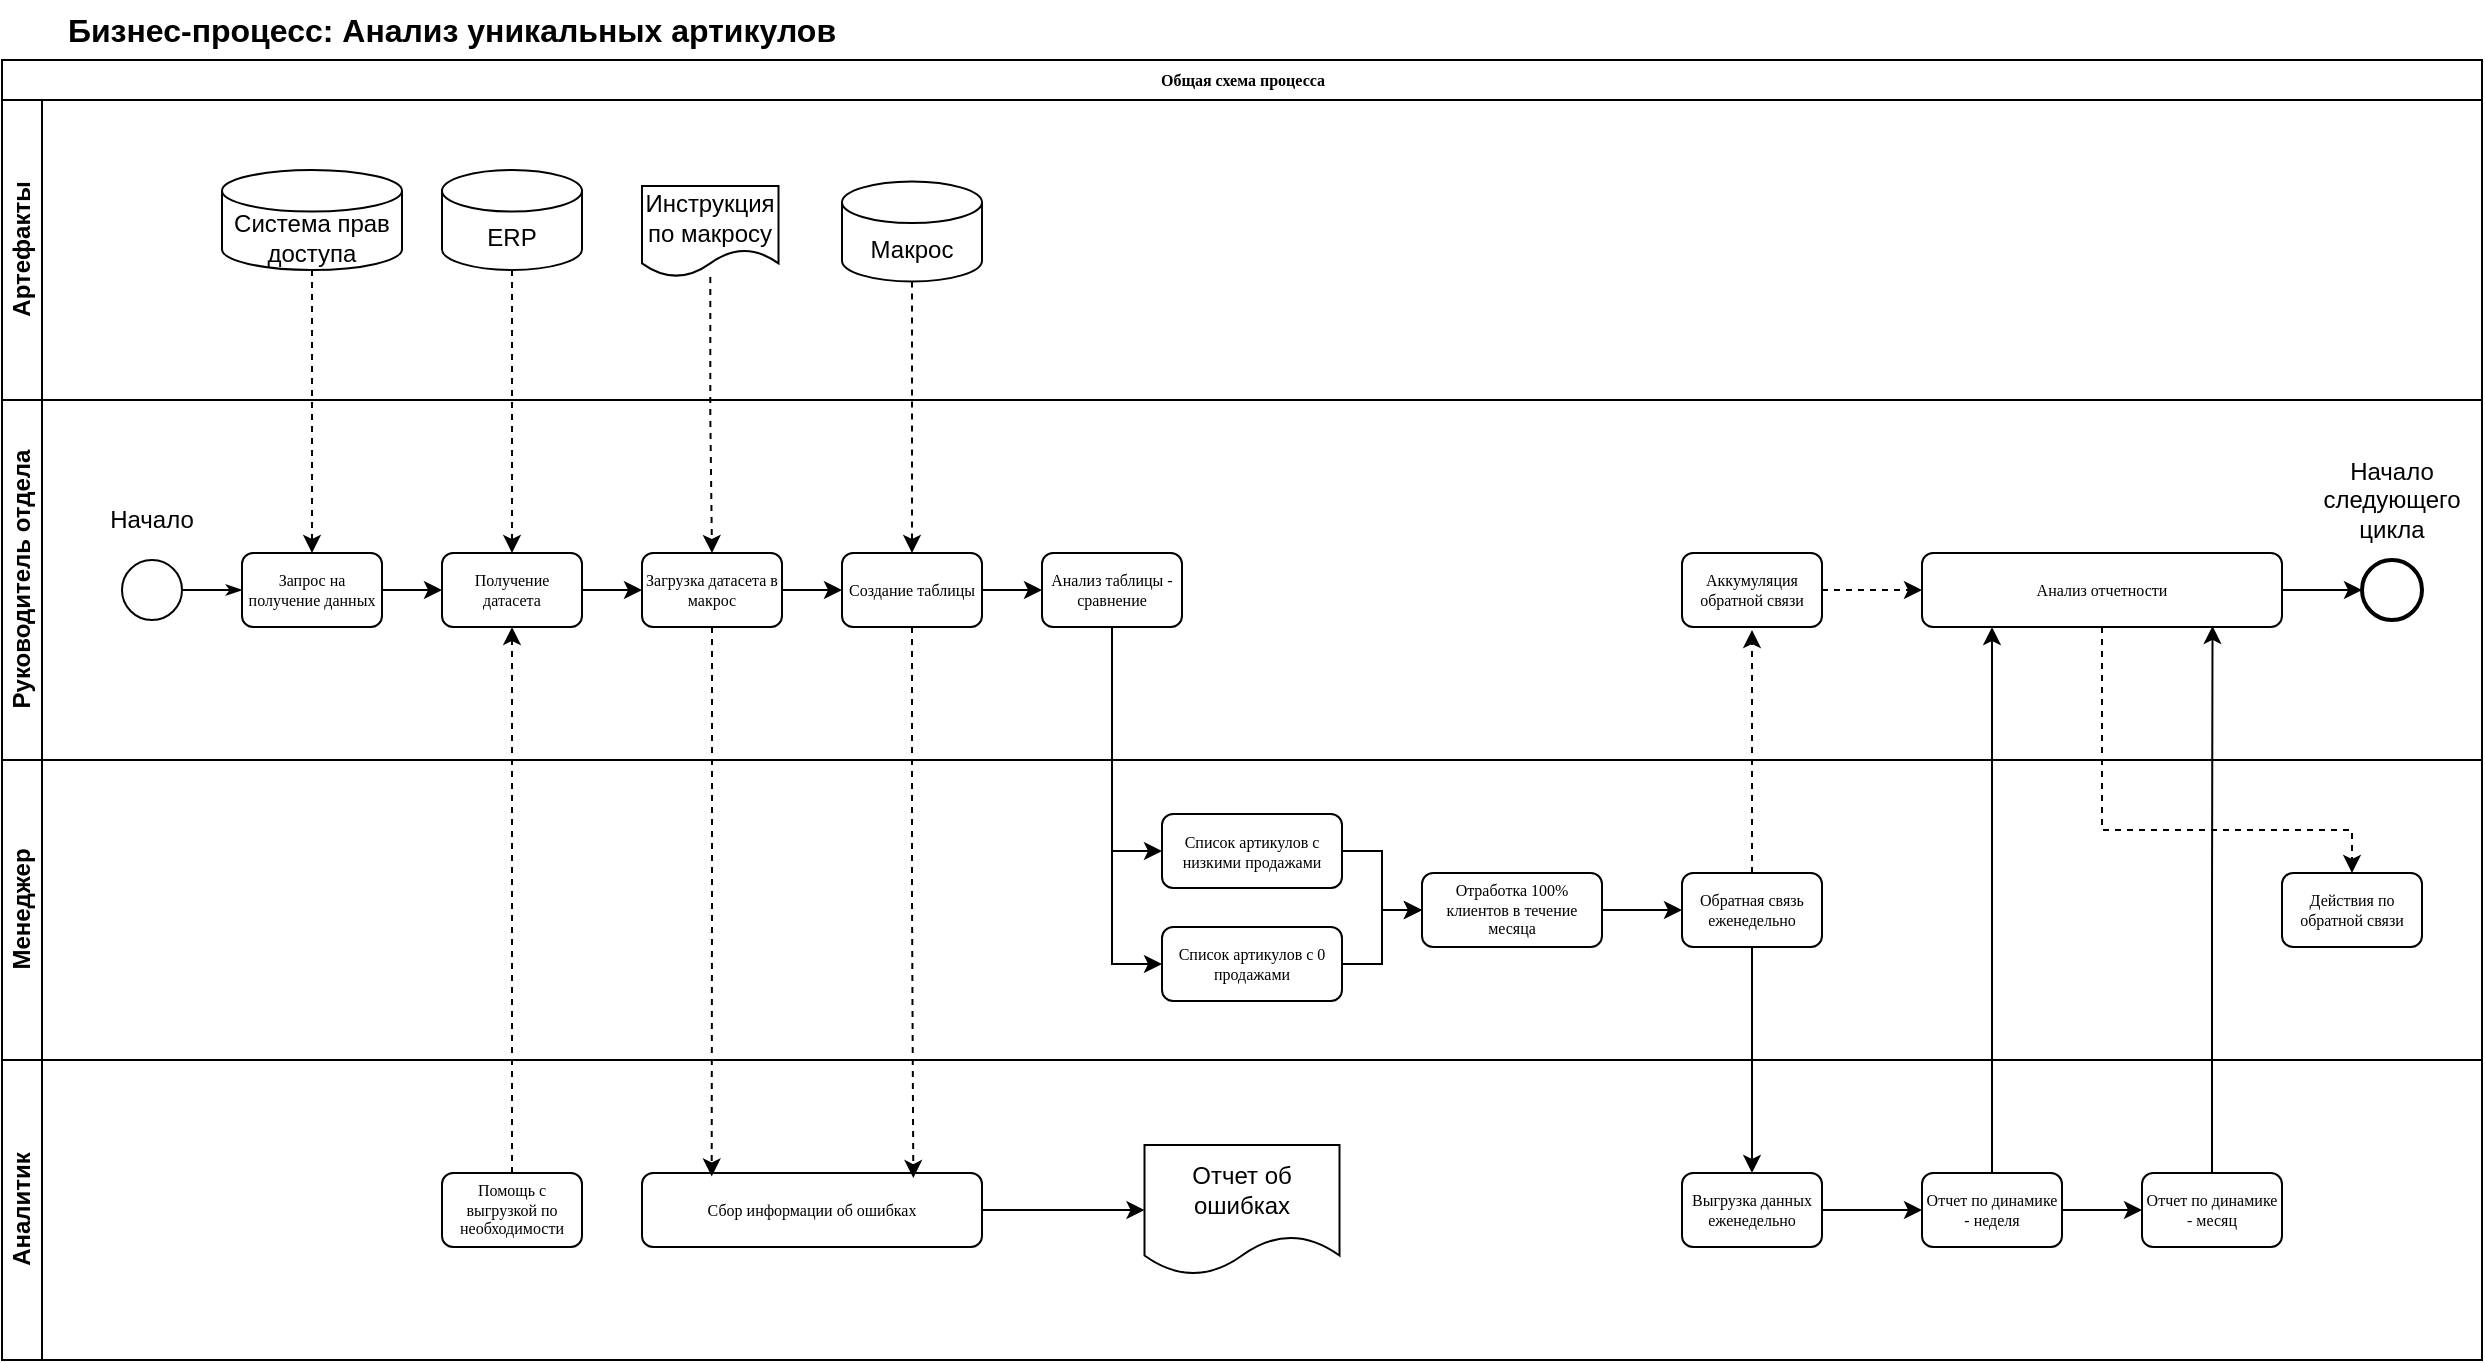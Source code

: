 <mxfile version="24.7.17">
  <diagram name="Page-1" id="c7488fd3-1785-93aa-aadb-54a6760d102a">
    <mxGraphModel dx="1562" dy="810" grid="1" gridSize="10" guides="1" tooltips="1" connect="1" arrows="1" fold="1" page="1" pageScale="1" pageWidth="1100" pageHeight="850" background="none" math="0" shadow="0">
      <root>
        <mxCell id="0" />
        <mxCell id="1" parent="0" />
        <mxCell id="2b4e8129b02d487f-1" value="Общая схема процесса" style="swimlane;html=1;childLayout=stackLayout;horizontal=1;startSize=20;horizontalStack=0;rounded=0;shadow=0;labelBackgroundColor=none;strokeWidth=1;fontFamily=Verdana;fontSize=8;align=center;" parent="1" vertex="1">
          <mxGeometry x="160" y="175" width="1240" height="650" as="geometry">
            <mxRectangle x="180" y="70" width="60" height="20" as="alternateBounds" />
          </mxGeometry>
        </mxCell>
        <mxCell id="2b4e8129b02d487f-2" value="Артефакты" style="swimlane;html=1;startSize=20;horizontal=0;" parent="2b4e8129b02d487f-1" vertex="1">
          <mxGeometry y="20" width="1240" height="150" as="geometry">
            <mxRectangle y="20" width="680" height="30" as="alternateBounds" />
          </mxGeometry>
        </mxCell>
        <mxCell id="6NKQM4wuEK_9R2oRbHEW-5" value="Система прав доступа" style="shape=cylinder3;whiteSpace=wrap;html=1;boundedLbl=1;backgroundOutline=1;size=10.4;" parent="2b4e8129b02d487f-2" vertex="1">
          <mxGeometry x="110" y="35" width="90" height="50" as="geometry" />
        </mxCell>
        <mxCell id="6NKQM4wuEK_9R2oRbHEW-7" value="ERP" style="shape=cylinder3;whiteSpace=wrap;html=1;boundedLbl=1;backgroundOutline=1;size=10.4;" parent="2b4e8129b02d487f-2" vertex="1">
          <mxGeometry x="220" y="35" width="70" height="50" as="geometry" />
        </mxCell>
        <mxCell id="6NKQM4wuEK_9R2oRbHEW-11" value="Инструкция по макросу" style="shape=document;whiteSpace=wrap;html=1;boundedLbl=1;" parent="2b4e8129b02d487f-2" vertex="1">
          <mxGeometry x="320" y="43" width="68.25" height="45.5" as="geometry" />
        </mxCell>
        <mxCell id="6NKQM4wuEK_9R2oRbHEW-15" value="Макрос" style="shape=cylinder3;whiteSpace=wrap;html=1;boundedLbl=1;backgroundOutline=1;size=10.4;" parent="2b4e8129b02d487f-2" vertex="1">
          <mxGeometry x="420" y="40.75" width="70" height="50" as="geometry" />
        </mxCell>
        <mxCell id="2b4e8129b02d487f-3" value="Руководитель отдела" style="swimlane;html=1;startSize=20;horizontal=0;" parent="2b4e8129b02d487f-1" vertex="1">
          <mxGeometry y="170" width="1240" height="180" as="geometry" />
        </mxCell>
        <mxCell id="6NKQM4wuEK_9R2oRbHEW-14" value="Создание таблицы" style="rounded=1;whiteSpace=wrap;html=1;shadow=0;labelBackgroundColor=none;strokeWidth=1;fontFamily=Verdana;fontSize=8;align=center;" parent="2b4e8129b02d487f-3" vertex="1">
          <mxGeometry x="420" y="76.5" width="70" height="37" as="geometry" />
        </mxCell>
        <mxCell id="2b4e8129b02d487f-9" value="Загрузка датасета в макрос" style="rounded=1;whiteSpace=wrap;html=1;shadow=0;labelBackgroundColor=none;strokeWidth=1;fontFamily=Verdana;fontSize=8;align=center;" parent="2b4e8129b02d487f-3" vertex="1">
          <mxGeometry x="320" y="76.5" width="70" height="37" as="geometry" />
        </mxCell>
        <mxCell id="2b4e8129b02d487f-7" value="Получение датасета" style="rounded=1;whiteSpace=wrap;html=1;shadow=0;labelBackgroundColor=none;strokeWidth=1;fontFamily=Verdana;fontSize=8;align=center;" parent="2b4e8129b02d487f-3" vertex="1">
          <mxGeometry x="220" y="76.5" width="70" height="37" as="geometry" />
        </mxCell>
        <mxCell id="2b4e8129b02d487f-6" value="Запрос на получение данных" style="rounded=1;whiteSpace=wrap;html=1;shadow=0;labelBackgroundColor=none;strokeWidth=1;fontFamily=Verdana;fontSize=8;align=center;" parent="2b4e8129b02d487f-3" vertex="1">
          <mxGeometry x="120" y="76.5" width="70" height="37" as="geometry" />
        </mxCell>
        <mxCell id="2b4e8129b02d487f-5" value="" style="ellipse;whiteSpace=wrap;html=1;rounded=0;shadow=0;labelBackgroundColor=none;strokeWidth=1;fontFamily=Verdana;fontSize=8;align=center;" parent="2b4e8129b02d487f-3" vertex="1">
          <mxGeometry x="60" y="80" width="30" height="30" as="geometry" />
        </mxCell>
        <mxCell id="9YEg7d44lWTVzZF0jKLb-2" style="edgeStyle=orthogonalEdgeStyle;rounded=0;orthogonalLoop=1;jettySize=auto;html=1;" edge="1" parent="2b4e8129b02d487f-3" source="2b4e8129b02d487f-9" target="6NKQM4wuEK_9R2oRbHEW-14">
          <mxGeometry relative="1" as="geometry" />
        </mxCell>
        <mxCell id="6NKQM4wuEK_9R2oRbHEW-13" style="edgeStyle=orthogonalEdgeStyle;rounded=0;orthogonalLoop=1;jettySize=auto;html=1;entryX=0;entryY=0.5;entryDx=0;entryDy=0;" parent="2b4e8129b02d487f-3" source="2b4e8129b02d487f-7" target="2b4e8129b02d487f-9" edge="1">
          <mxGeometry relative="1" as="geometry" />
        </mxCell>
        <mxCell id="6NKQM4wuEK_9R2oRbHEW-9" style="edgeStyle=orthogonalEdgeStyle;rounded=0;orthogonalLoop=1;jettySize=auto;html=1;" parent="2b4e8129b02d487f-3" source="2b4e8129b02d487f-6" target="2b4e8129b02d487f-7" edge="1">
          <mxGeometry relative="1" as="geometry" />
        </mxCell>
        <mxCell id="2b4e8129b02d487f-18" style="edgeStyle=orthogonalEdgeStyle;rounded=0;html=1;labelBackgroundColor=none;startArrow=none;startFill=0;startSize=5;endArrow=classicThin;endFill=1;endSize=5;jettySize=auto;orthogonalLoop=1;strokeWidth=1;fontFamily=Verdana;fontSize=8" parent="2b4e8129b02d487f-3" source="2b4e8129b02d487f-5" target="2b4e8129b02d487f-6" edge="1">
          <mxGeometry relative="1" as="geometry" />
        </mxCell>
        <mxCell id="6NKQM4wuEK_9R2oRbHEW-2" value="Начало" style="text;html=1;align=center;verticalAlign=middle;whiteSpace=wrap;rounded=0;" parent="2b4e8129b02d487f-3" vertex="1">
          <mxGeometry x="45" y="45" width="60" height="30" as="geometry" />
        </mxCell>
        <mxCell id="2b4e8129b02d487f-12" value="Анализ таблицы - сравнение" style="rounded=1;whiteSpace=wrap;html=1;shadow=0;labelBackgroundColor=none;strokeWidth=1;fontFamily=Verdana;fontSize=8;align=center;" parent="2b4e8129b02d487f-3" vertex="1">
          <mxGeometry x="520" y="76.5" width="70" height="37" as="geometry" />
        </mxCell>
        <mxCell id="9YEg7d44lWTVzZF0jKLb-15" style="edgeStyle=orthogonalEdgeStyle;rounded=0;orthogonalLoop=1;jettySize=auto;html=1;entryX=0;entryY=0.5;entryDx=0;entryDy=0;" edge="1" parent="2b4e8129b02d487f-3" source="6NKQM4wuEK_9R2oRbHEW-14" target="2b4e8129b02d487f-12">
          <mxGeometry relative="1" as="geometry" />
        </mxCell>
        <mxCell id="9YEg7d44lWTVzZF0jKLb-57" style="edgeStyle=orthogonalEdgeStyle;rounded=0;orthogonalLoop=1;jettySize=auto;html=1;entryX=0;entryY=0.5;entryDx=0;entryDy=0;dashed=1;" edge="1" parent="2b4e8129b02d487f-3" source="9YEg7d44lWTVzZF0jKLb-34" target="9YEg7d44lWTVzZF0jKLb-41">
          <mxGeometry relative="1" as="geometry" />
        </mxCell>
        <mxCell id="9YEg7d44lWTVzZF0jKLb-34" value="Аккумуляция обратной связи" style="rounded=1;whiteSpace=wrap;html=1;shadow=0;labelBackgroundColor=none;strokeWidth=1;fontFamily=Verdana;fontSize=8;align=center;" vertex="1" parent="2b4e8129b02d487f-3">
          <mxGeometry x="840" y="76.5" width="70" height="37" as="geometry" />
        </mxCell>
        <mxCell id="9YEg7d44lWTVzZF0jKLb-54" style="edgeStyle=orthogonalEdgeStyle;rounded=0;orthogonalLoop=1;jettySize=auto;html=1;entryX=0;entryY=0.5;entryDx=0;entryDy=0;" edge="1" parent="2b4e8129b02d487f-3" source="9YEg7d44lWTVzZF0jKLb-41" target="2b4e8129b02d487f-11">
          <mxGeometry relative="1" as="geometry" />
        </mxCell>
        <mxCell id="9YEg7d44lWTVzZF0jKLb-41" value="Анализ отчетности" style="rounded=1;whiteSpace=wrap;html=1;shadow=0;labelBackgroundColor=none;strokeWidth=1;fontFamily=Verdana;fontSize=8;align=center;" vertex="1" parent="2b4e8129b02d487f-3">
          <mxGeometry x="960" y="76.5" width="180" height="37" as="geometry" />
        </mxCell>
        <mxCell id="2b4e8129b02d487f-11" value="" style="ellipse;whiteSpace=wrap;html=1;rounded=0;shadow=0;labelBackgroundColor=none;strokeWidth=2;fontFamily=Verdana;fontSize=8;align=center;" parent="2b4e8129b02d487f-3" vertex="1">
          <mxGeometry x="1180" y="80" width="30" height="30" as="geometry" />
        </mxCell>
        <mxCell id="9YEg7d44lWTVzZF0jKLb-53" value="Начало следующего цикла" style="text;html=1;align=center;verticalAlign=middle;whiteSpace=wrap;rounded=0;" vertex="1" parent="2b4e8129b02d487f-3">
          <mxGeometry x="1165" y="35" width="60" height="30" as="geometry" />
        </mxCell>
        <mxCell id="9YEg7d44lWTVzZF0jKLb-1" style="edgeStyle=orthogonalEdgeStyle;rounded=0;orthogonalLoop=1;jettySize=auto;html=1;entryX=0.5;entryY=0;entryDx=0;entryDy=0;dashed=1;" edge="1" parent="2b4e8129b02d487f-1" source="6NKQM4wuEK_9R2oRbHEW-15" target="6NKQM4wuEK_9R2oRbHEW-14">
          <mxGeometry relative="1" as="geometry" />
        </mxCell>
        <mxCell id="6NKQM4wuEK_9R2oRbHEW-12" style="edgeStyle=orthogonalEdgeStyle;rounded=0;orthogonalLoop=1;jettySize=auto;html=1;entryX=0.5;entryY=0;entryDx=0;entryDy=0;dashed=1;" parent="2b4e8129b02d487f-1" source="6NKQM4wuEK_9R2oRbHEW-11" target="2b4e8129b02d487f-9" edge="1">
          <mxGeometry relative="1" as="geometry" />
        </mxCell>
        <mxCell id="6NKQM4wuEK_9R2oRbHEW-8" style="edgeStyle=orthogonalEdgeStyle;rounded=0;orthogonalLoop=1;jettySize=auto;html=1;entryX=0.5;entryY=0;entryDx=0;entryDy=0;dashed=1;" parent="2b4e8129b02d487f-1" source="6NKQM4wuEK_9R2oRbHEW-7" target="2b4e8129b02d487f-7" edge="1">
          <mxGeometry relative="1" as="geometry" />
        </mxCell>
        <mxCell id="6NKQM4wuEK_9R2oRbHEW-6" style="edgeStyle=orthogonalEdgeStyle;rounded=0;orthogonalLoop=1;jettySize=auto;html=1;entryX=0.5;entryY=0;entryDx=0;entryDy=0;dashed=1;" parent="2b4e8129b02d487f-1" source="6NKQM4wuEK_9R2oRbHEW-5" target="2b4e8129b02d487f-6" edge="1">
          <mxGeometry relative="1" as="geometry" />
        </mxCell>
        <mxCell id="2b4e8129b02d487f-4" value="Менеджер" style="swimlane;html=1;startSize=20;horizontal=0;" parent="2b4e8129b02d487f-1" vertex="1">
          <mxGeometry y="350" width="1240" height="150" as="geometry" />
        </mxCell>
        <mxCell id="9YEg7d44lWTVzZF0jKLb-27" style="edgeStyle=orthogonalEdgeStyle;rounded=0;orthogonalLoop=1;jettySize=auto;html=1;" edge="1" parent="2b4e8129b02d487f-4" source="9YEg7d44lWTVzZF0jKLb-17" target="9YEg7d44lWTVzZF0jKLb-26">
          <mxGeometry relative="1" as="geometry" />
        </mxCell>
        <mxCell id="9YEg7d44lWTVzZF0jKLb-17" value="Список артикулов с низкими продажами" style="rounded=1;whiteSpace=wrap;html=1;shadow=0;labelBackgroundColor=none;strokeWidth=1;fontFamily=Verdana;fontSize=8;align=center;" vertex="1" parent="2b4e8129b02d487f-4">
          <mxGeometry x="580" y="27" width="90" height="37" as="geometry" />
        </mxCell>
        <mxCell id="9YEg7d44lWTVzZF0jKLb-29" style="edgeStyle=orthogonalEdgeStyle;rounded=0;orthogonalLoop=1;jettySize=auto;html=1;entryX=0;entryY=0.5;entryDx=0;entryDy=0;" edge="1" parent="2b4e8129b02d487f-4" source="9YEg7d44lWTVzZF0jKLb-20" target="9YEg7d44lWTVzZF0jKLb-26">
          <mxGeometry relative="1" as="geometry" />
        </mxCell>
        <mxCell id="9YEg7d44lWTVzZF0jKLb-20" value="Список артикулов с 0 продажами" style="rounded=1;whiteSpace=wrap;html=1;shadow=0;labelBackgroundColor=none;strokeWidth=1;fontFamily=Verdana;fontSize=8;align=center;" vertex="1" parent="2b4e8129b02d487f-4">
          <mxGeometry x="580" y="83.5" width="90" height="37" as="geometry" />
        </mxCell>
        <mxCell id="9YEg7d44lWTVzZF0jKLb-33" style="edgeStyle=orthogonalEdgeStyle;rounded=0;orthogonalLoop=1;jettySize=auto;html=1;" edge="1" parent="2b4e8129b02d487f-4" source="9YEg7d44lWTVzZF0jKLb-26" target="9YEg7d44lWTVzZF0jKLb-32">
          <mxGeometry relative="1" as="geometry" />
        </mxCell>
        <mxCell id="9YEg7d44lWTVzZF0jKLb-26" value="Отработка 100% клиентов в течение месяца" style="rounded=1;whiteSpace=wrap;html=1;shadow=0;labelBackgroundColor=none;strokeWidth=1;fontFamily=Verdana;fontSize=8;align=center;" vertex="1" parent="2b4e8129b02d487f-4">
          <mxGeometry x="710" y="56.5" width="90" height="37" as="geometry" />
        </mxCell>
        <mxCell id="9YEg7d44lWTVzZF0jKLb-39" style="edgeStyle=orthogonalEdgeStyle;rounded=0;orthogonalLoop=1;jettySize=auto;html=1;dashed=1;" edge="1" parent="2b4e8129b02d487f-4" source="9YEg7d44lWTVzZF0jKLb-32">
          <mxGeometry relative="1" as="geometry">
            <mxPoint x="875" y="-65" as="targetPoint" />
          </mxGeometry>
        </mxCell>
        <mxCell id="9YEg7d44lWTVzZF0jKLb-32" value="Обратная связь еженедельно" style="rounded=1;whiteSpace=wrap;html=1;shadow=0;labelBackgroundColor=none;strokeWidth=1;fontFamily=Verdana;fontSize=8;align=center;" vertex="1" parent="2b4e8129b02d487f-4">
          <mxGeometry x="840" y="56.5" width="70" height="37" as="geometry" />
        </mxCell>
        <mxCell id="9YEg7d44lWTVzZF0jKLb-55" value="Действия по обратной связи" style="rounded=1;whiteSpace=wrap;html=1;shadow=0;labelBackgroundColor=none;strokeWidth=1;fontFamily=Verdana;fontSize=8;align=center;" vertex="1" parent="2b4e8129b02d487f-4">
          <mxGeometry x="1140" y="56.5" width="70" height="37" as="geometry" />
        </mxCell>
        <mxCell id="9YEg7d44lWTVzZF0jKLb-7" value="Аналитик" style="swimlane;html=1;startSize=20;horizontal=0;" vertex="1" parent="2b4e8129b02d487f-1">
          <mxGeometry y="500" width="1240" height="150" as="geometry" />
        </mxCell>
        <mxCell id="2b4e8129b02d487f-14" value="Помощь с выгрузкой по необходимости" style="rounded=1;whiteSpace=wrap;html=1;shadow=0;labelBackgroundColor=none;strokeWidth=1;fontFamily=Verdana;fontSize=8;align=center;" parent="9YEg7d44lWTVzZF0jKLb-7" vertex="1">
          <mxGeometry x="220" y="56.5" width="70" height="37" as="geometry" />
        </mxCell>
        <mxCell id="9YEg7d44lWTVzZF0jKLb-40" style="edgeStyle=orthogonalEdgeStyle;rounded=0;orthogonalLoop=1;jettySize=auto;html=1;entryX=0;entryY=0.5;entryDx=0;entryDy=0;" edge="1" parent="9YEg7d44lWTVzZF0jKLb-7" source="9YEg7d44lWTVzZF0jKLb-36" target="9YEg7d44lWTVzZF0jKLb-37">
          <mxGeometry relative="1" as="geometry" />
        </mxCell>
        <mxCell id="9YEg7d44lWTVzZF0jKLb-36" value="Выгрузка данных еженедельно" style="rounded=1;whiteSpace=wrap;html=1;shadow=0;labelBackgroundColor=none;strokeWidth=1;fontFamily=Verdana;fontSize=8;align=center;" vertex="1" parent="9YEg7d44lWTVzZF0jKLb-7">
          <mxGeometry x="840" y="56.5" width="70" height="37" as="geometry" />
        </mxCell>
        <mxCell id="9YEg7d44lWTVzZF0jKLb-50" style="edgeStyle=orthogonalEdgeStyle;rounded=0;orthogonalLoop=1;jettySize=auto;html=1;" edge="1" parent="9YEg7d44lWTVzZF0jKLb-7" source="9YEg7d44lWTVzZF0jKLb-37" target="9YEg7d44lWTVzZF0jKLb-49">
          <mxGeometry relative="1" as="geometry" />
        </mxCell>
        <mxCell id="9YEg7d44lWTVzZF0jKLb-37" value="Отчет по динамике - неделя" style="rounded=1;whiteSpace=wrap;html=1;shadow=0;labelBackgroundColor=none;strokeWidth=1;fontFamily=Verdana;fontSize=8;align=center;" vertex="1" parent="9YEg7d44lWTVzZF0jKLb-7">
          <mxGeometry x="960" y="56.5" width="70" height="37" as="geometry" />
        </mxCell>
        <mxCell id="9YEg7d44lWTVzZF0jKLb-59" style="edgeStyle=orthogonalEdgeStyle;rounded=0;orthogonalLoop=1;jettySize=auto;html=1;" edge="1" parent="9YEg7d44lWTVzZF0jKLb-7" source="9YEg7d44lWTVzZF0jKLb-45" target="9YEg7d44lWTVzZF0jKLb-58">
          <mxGeometry relative="1" as="geometry" />
        </mxCell>
        <mxCell id="9YEg7d44lWTVzZF0jKLb-45" value="Сбор информации об ошибках" style="rounded=1;whiteSpace=wrap;html=1;shadow=0;labelBackgroundColor=none;strokeWidth=1;fontFamily=Verdana;fontSize=8;align=center;" vertex="1" parent="9YEg7d44lWTVzZF0jKLb-7">
          <mxGeometry x="320" y="56.5" width="170" height="37" as="geometry" />
        </mxCell>
        <mxCell id="9YEg7d44lWTVzZF0jKLb-49" value="Отчет по динамике - месяц" style="rounded=1;whiteSpace=wrap;html=1;shadow=0;labelBackgroundColor=none;strokeWidth=1;fontFamily=Verdana;fontSize=8;align=center;" vertex="1" parent="9YEg7d44lWTVzZF0jKLb-7">
          <mxGeometry x="1070" y="56.5" width="70" height="37" as="geometry" />
        </mxCell>
        <mxCell id="9YEg7d44lWTVzZF0jKLb-58" value="Отчет об ошибках" style="shape=document;whiteSpace=wrap;html=1;boundedLbl=1;" vertex="1" parent="9YEg7d44lWTVzZF0jKLb-7">
          <mxGeometry x="571.25" y="42.5" width="97.5" height="65" as="geometry" />
        </mxCell>
        <mxCell id="9YEg7d44lWTVzZF0jKLb-21" style="edgeStyle=orthogonalEdgeStyle;rounded=0;orthogonalLoop=1;jettySize=auto;html=1;entryX=0;entryY=0.5;entryDx=0;entryDy=0;" edge="1" parent="2b4e8129b02d487f-1" source="2b4e8129b02d487f-12" target="9YEg7d44lWTVzZF0jKLb-17">
          <mxGeometry relative="1" as="geometry" />
        </mxCell>
        <mxCell id="9YEg7d44lWTVzZF0jKLb-22" style="edgeStyle=orthogonalEdgeStyle;rounded=0;orthogonalLoop=1;jettySize=auto;html=1;entryX=0;entryY=0.5;entryDx=0;entryDy=0;" edge="1" parent="2b4e8129b02d487f-1" source="2b4e8129b02d487f-12" target="9YEg7d44lWTVzZF0jKLb-20">
          <mxGeometry relative="1" as="geometry" />
        </mxCell>
        <mxCell id="9YEg7d44lWTVzZF0jKLb-38" style="edgeStyle=orthogonalEdgeStyle;rounded=0;orthogonalLoop=1;jettySize=auto;html=1;entryX=0.5;entryY=0;entryDx=0;entryDy=0;" edge="1" parent="2b4e8129b02d487f-1" source="9YEg7d44lWTVzZF0jKLb-32" target="9YEg7d44lWTVzZF0jKLb-36">
          <mxGeometry relative="1" as="geometry" />
        </mxCell>
        <mxCell id="9YEg7d44lWTVzZF0jKLb-42" style="edgeStyle=orthogonalEdgeStyle;rounded=0;orthogonalLoop=1;jettySize=auto;html=1;" edge="1" parent="2b4e8129b02d487f-1" source="9YEg7d44lWTVzZF0jKLb-37" target="9YEg7d44lWTVzZF0jKLb-41">
          <mxGeometry relative="1" as="geometry">
            <Array as="points">
              <mxPoint x="995" y="355" />
              <mxPoint x="995" y="355" />
            </Array>
          </mxGeometry>
        </mxCell>
        <mxCell id="9YEg7d44lWTVzZF0jKLb-44" style="edgeStyle=orthogonalEdgeStyle;rounded=0;orthogonalLoop=1;jettySize=auto;html=1;entryX=0.5;entryY=1;entryDx=0;entryDy=0;dashed=1;" edge="1" parent="2b4e8129b02d487f-1" source="2b4e8129b02d487f-14" target="2b4e8129b02d487f-7">
          <mxGeometry relative="1" as="geometry" />
        </mxCell>
        <mxCell id="9YEg7d44lWTVzZF0jKLb-46" style="edgeStyle=orthogonalEdgeStyle;rounded=0;orthogonalLoop=1;jettySize=auto;html=1;entryX=0.205;entryY=0.046;entryDx=0;entryDy=0;entryPerimeter=0;dashed=1;" edge="1" parent="2b4e8129b02d487f-1" source="2b4e8129b02d487f-9" target="9YEg7d44lWTVzZF0jKLb-45">
          <mxGeometry relative="1" as="geometry" />
        </mxCell>
        <mxCell id="9YEg7d44lWTVzZF0jKLb-47" style="edgeStyle=orthogonalEdgeStyle;rounded=0;orthogonalLoop=1;jettySize=auto;html=1;entryX=0.798;entryY=0.068;entryDx=0;entryDy=0;entryPerimeter=0;dashed=1;" edge="1" parent="2b4e8129b02d487f-1" source="6NKQM4wuEK_9R2oRbHEW-14" target="9YEg7d44lWTVzZF0jKLb-45">
          <mxGeometry relative="1" as="geometry" />
        </mxCell>
        <mxCell id="9YEg7d44lWTVzZF0jKLb-51" style="edgeStyle=orthogonalEdgeStyle;rounded=0;orthogonalLoop=1;jettySize=auto;html=1;entryX=0.807;entryY=0.986;entryDx=0;entryDy=0;entryPerimeter=0;" edge="1" parent="2b4e8129b02d487f-1" source="9YEg7d44lWTVzZF0jKLb-49" target="9YEg7d44lWTVzZF0jKLb-41">
          <mxGeometry relative="1" as="geometry" />
        </mxCell>
        <mxCell id="9YEg7d44lWTVzZF0jKLb-56" style="edgeStyle=orthogonalEdgeStyle;rounded=0;orthogonalLoop=1;jettySize=auto;html=1;entryX=0.5;entryY=0;entryDx=0;entryDy=0;dashed=1;" edge="1" parent="2b4e8129b02d487f-1" source="9YEg7d44lWTVzZF0jKLb-41" target="9YEg7d44lWTVzZF0jKLb-55">
          <mxGeometry relative="1" as="geometry">
            <Array as="points">
              <mxPoint x="1050" y="385" />
              <mxPoint x="1175" y="385" />
            </Array>
          </mxGeometry>
        </mxCell>
        <mxCell id="6NKQM4wuEK_9R2oRbHEW-1" value="&lt;font style=&quot;font-size: 16px;&quot;&gt;&lt;b&gt;Бизнес-процесс: Анализ уникальных артикулов&lt;/b&gt;&lt;/font&gt;" style="text;html=1;align=center;verticalAlign=middle;whiteSpace=wrap;rounded=0;" parent="1" vertex="1">
          <mxGeometry x="160" y="145" width="450" height="30" as="geometry" />
        </mxCell>
      </root>
    </mxGraphModel>
  </diagram>
</mxfile>
